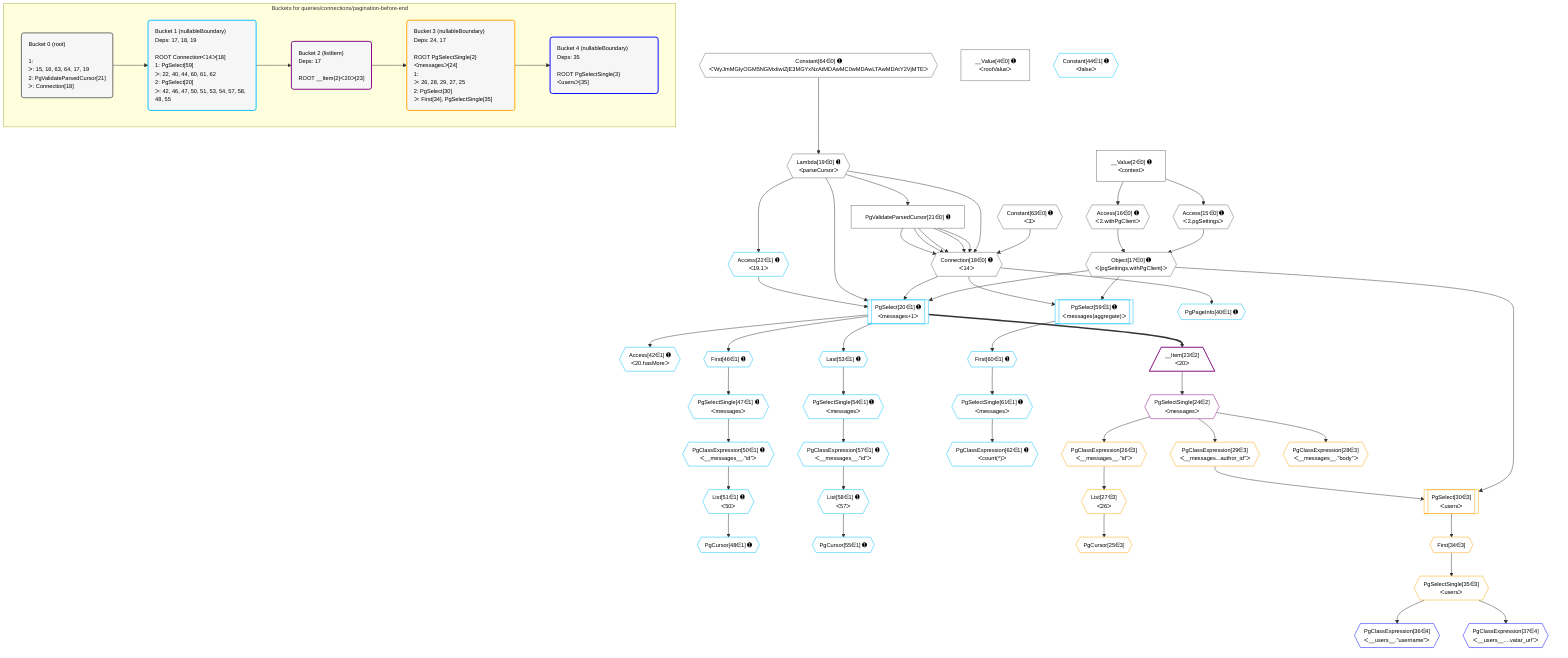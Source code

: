 %%{init: {'themeVariables': { 'fontSize': '12px'}}}%%
graph TD
    classDef path fill:#eee,stroke:#000,color:#000
    classDef plan fill:#fff,stroke-width:1px,color:#000
    classDef itemplan fill:#fff,stroke-width:2px,color:#000
    classDef unbatchedplan fill:#dff,stroke-width:1px,color:#000
    classDef sideeffectplan fill:#fcc,stroke-width:2px,color:#000
    classDef bucket fill:#f6f6f6,color:#000,stroke-width:2px,text-align:left


    %% plan dependencies
    Connection18{{"Connection[18∈0] ➊<br />ᐸ14ᐳ"}}:::plan
    Constant63{{"Constant[63∈0] ➊<br />ᐸ3ᐳ"}}:::plan
    Lambda19{{"Lambda[19∈0] ➊<br />ᐸparseCursorᐳ"}}:::plan
    PgValidateParsedCursor21["PgValidateParsedCursor[21∈0] ➊"]:::plan
    Constant63 & Lambda19 & PgValidateParsedCursor21 & PgValidateParsedCursor21 & PgValidateParsedCursor21 & PgValidateParsedCursor21 & PgValidateParsedCursor21 --> Connection18
    Object17{{"Object[17∈0] ➊<br />ᐸ{pgSettings,withPgClient}ᐳ"}}:::plan
    Access15{{"Access[15∈0] ➊<br />ᐸ2.pgSettingsᐳ"}}:::plan
    Access16{{"Access[16∈0] ➊<br />ᐸ2.withPgClientᐳ"}}:::plan
    Access15 & Access16 --> Object17
    __Value2["__Value[2∈0] ➊<br />ᐸcontextᐳ"]:::plan
    __Value2 --> Access15
    __Value2 --> Access16
    Constant64{{"Constant[64∈0] ➊<br />ᐸ'WyJmMGIyOGM5NGMxIiwiZjE3MGYxNzAtMDAwMC0wMDAwLTAwMDAtY2VjMTEᐳ"}}:::plan
    Constant64 --> Lambda19
    Lambda19 --> PgValidateParsedCursor21
    __Value4["__Value[4∈0] ➊<br />ᐸrootValueᐳ"]:::plan
    PgSelect20[["PgSelect[20∈1] ➊<br />ᐸmessages+1ᐳ"]]:::plan
    Access22{{"Access[22∈1] ➊<br />ᐸ19.1ᐳ"}}:::plan
    Object17 & Connection18 & Lambda19 & Access22 --> PgSelect20
    PgSelect59[["PgSelect[59∈1] ➊<br />ᐸmessages(aggregate)ᐳ"]]:::plan
    Object17 & Connection18 --> PgSelect59
    Lambda19 --> Access22
    PgPageInfo40{{"PgPageInfo[40∈1] ➊"}}:::plan
    Connection18 --> PgPageInfo40
    Access42{{"Access[42∈1] ➊<br />ᐸ20.hasMoreᐳ"}}:::plan
    PgSelect20 --> Access42
    First46{{"First[46∈1] ➊"}}:::plan
    PgSelect20 --> First46
    PgSelectSingle47{{"PgSelectSingle[47∈1] ➊<br />ᐸmessagesᐳ"}}:::plan
    First46 --> PgSelectSingle47
    PgCursor48{{"PgCursor[48∈1] ➊"}}:::plan
    List51{{"List[51∈1] ➊<br />ᐸ50ᐳ"}}:::plan
    List51 --> PgCursor48
    PgClassExpression50{{"PgClassExpression[50∈1] ➊<br />ᐸ__messages__.”id”ᐳ"}}:::plan
    PgSelectSingle47 --> PgClassExpression50
    PgClassExpression50 --> List51
    Last53{{"Last[53∈1] ➊"}}:::plan
    PgSelect20 --> Last53
    PgSelectSingle54{{"PgSelectSingle[54∈1] ➊<br />ᐸmessagesᐳ"}}:::plan
    Last53 --> PgSelectSingle54
    PgCursor55{{"PgCursor[55∈1] ➊"}}:::plan
    List58{{"List[58∈1] ➊<br />ᐸ57ᐳ"}}:::plan
    List58 --> PgCursor55
    PgClassExpression57{{"PgClassExpression[57∈1] ➊<br />ᐸ__messages__.”id”ᐳ"}}:::plan
    PgSelectSingle54 --> PgClassExpression57
    PgClassExpression57 --> List58
    First60{{"First[60∈1] ➊"}}:::plan
    PgSelect59 --> First60
    PgSelectSingle61{{"PgSelectSingle[61∈1] ➊<br />ᐸmessagesᐳ"}}:::plan
    First60 --> PgSelectSingle61
    PgClassExpression62{{"PgClassExpression[62∈1] ➊<br />ᐸcount(*)ᐳ"}}:::plan
    PgSelectSingle61 --> PgClassExpression62
    Constant44{{"Constant[44∈1] ➊<br />ᐸfalseᐳ"}}:::plan
    __Item23[/"__Item[23∈2]<br />ᐸ20ᐳ"\]:::itemplan
    PgSelect20 ==> __Item23
    PgSelectSingle24{{"PgSelectSingle[24∈2]<br />ᐸmessagesᐳ"}}:::plan
    __Item23 --> PgSelectSingle24
    PgSelect30[["PgSelect[30∈3]<br />ᐸusersᐳ"]]:::plan
    PgClassExpression29{{"PgClassExpression[29∈3]<br />ᐸ__messages...author_id”ᐳ"}}:::plan
    Object17 & PgClassExpression29 --> PgSelect30
    PgCursor25{{"PgCursor[25∈3]"}}:::plan
    List27{{"List[27∈3]<br />ᐸ26ᐳ"}}:::plan
    List27 --> PgCursor25
    PgClassExpression26{{"PgClassExpression[26∈3]<br />ᐸ__messages__.”id”ᐳ"}}:::plan
    PgSelectSingle24 --> PgClassExpression26
    PgClassExpression26 --> List27
    PgClassExpression28{{"PgClassExpression[28∈3]<br />ᐸ__messages__.”body”ᐳ"}}:::plan
    PgSelectSingle24 --> PgClassExpression28
    PgSelectSingle24 --> PgClassExpression29
    First34{{"First[34∈3]"}}:::plan
    PgSelect30 --> First34
    PgSelectSingle35{{"PgSelectSingle[35∈3]<br />ᐸusersᐳ"}}:::plan
    First34 --> PgSelectSingle35
    PgClassExpression36{{"PgClassExpression[36∈4]<br />ᐸ__users__.”username”ᐳ"}}:::plan
    PgSelectSingle35 --> PgClassExpression36
    PgClassExpression37{{"PgClassExpression[37∈4]<br />ᐸ__users__....vatar_url”ᐳ"}}:::plan
    PgSelectSingle35 --> PgClassExpression37

    %% define steps

    subgraph "Buckets for queries/connections/pagination-before-end"
    Bucket0("Bucket 0 (root)<br /><br />1: <br />ᐳ: 15, 16, 63, 64, 17, 19<br />2: PgValidateParsedCursor[21]<br />ᐳ: Connection[18]"):::bucket
    classDef bucket0 stroke:#696969
    class Bucket0,__Value2,__Value4,Access15,Access16,Object17,Connection18,Lambda19,PgValidateParsedCursor21,Constant63,Constant64 bucket0
    Bucket1("Bucket 1 (nullableBoundary)<br />Deps: 17, 18, 19<br /><br />ROOT Connectionᐸ14ᐳ[18]<br />1: PgSelect[59]<br />ᐳ: 22, 40, 44, 60, 61, 62<br />2: PgSelect[20]<br />ᐳ: 42, 46, 47, 50, 51, 53, 54, 57, 58, 48, 55"):::bucket
    classDef bucket1 stroke:#00bfff
    class Bucket1,PgSelect20,Access22,PgPageInfo40,Access42,Constant44,First46,PgSelectSingle47,PgCursor48,PgClassExpression50,List51,Last53,PgSelectSingle54,PgCursor55,PgClassExpression57,List58,PgSelect59,First60,PgSelectSingle61,PgClassExpression62 bucket1
    Bucket2("Bucket 2 (listItem)<br />Deps: 17<br /><br />ROOT __Item{2}ᐸ20ᐳ[23]"):::bucket
    classDef bucket2 stroke:#7f007f
    class Bucket2,__Item23,PgSelectSingle24 bucket2
    Bucket3("Bucket 3 (nullableBoundary)<br />Deps: 24, 17<br /><br />ROOT PgSelectSingle{2}ᐸmessagesᐳ[24]<br />1: <br />ᐳ: 26, 28, 29, 27, 25<br />2: PgSelect[30]<br />ᐳ: First[34], PgSelectSingle[35]"):::bucket
    classDef bucket3 stroke:#ffa500
    class Bucket3,PgCursor25,PgClassExpression26,List27,PgClassExpression28,PgClassExpression29,PgSelect30,First34,PgSelectSingle35 bucket3
    Bucket4("Bucket 4 (nullableBoundary)<br />Deps: 35<br /><br />ROOT PgSelectSingle{3}ᐸusersᐳ[35]"):::bucket
    classDef bucket4 stroke:#0000ff
    class Bucket4,PgClassExpression36,PgClassExpression37 bucket4
    Bucket0 --> Bucket1
    Bucket1 --> Bucket2
    Bucket2 --> Bucket3
    Bucket3 --> Bucket4
    end